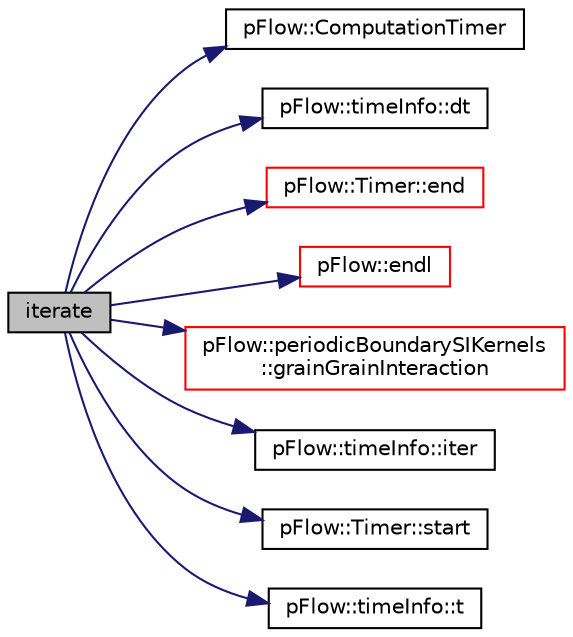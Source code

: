 digraph "iterate"
{
 // LATEX_PDF_SIZE
  edge [fontname="Helvetica",fontsize="10",labelfontname="Helvetica",labelfontsize="10"];
  node [fontname="Helvetica",fontsize="10",shape=record];
  rankdir="LR";
  Node1 [label="iterate",height=0.2,width=0.4,color="black", fillcolor="grey75", style="filled", fontcolor="black",tooltip="This is called in time loop."];
  Node1 -> Node2 [color="midnightblue",fontsize="10",style="solid",fontname="Helvetica"];
  Node2 [label="pFlow::ComputationTimer",height=0.2,width=0.4,color="black", fillcolor="white", style="filled",URL="$namespacepFlow.html#a04215875c44195dc39b95d2e6cbdc72d",tooltip=" "];
  Node1 -> Node3 [color="midnightblue",fontsize="10",style="solid",fontname="Helvetica"];
  Node3 [label="pFlow::timeInfo::dt",height=0.2,width=0.4,color="black", fillcolor="white", style="filled",URL="$classpFlow_1_1timeInfo.html#ab27fc2e669d34a0f956786f8000ca284",tooltip=" "];
  Node1 -> Node4 [color="midnightblue",fontsize="10",style="solid",fontname="Helvetica"];
  Node4 [label="pFlow::Timer::end",height=0.2,width=0.4,color="red", fillcolor="white", style="filled",URL="$classpFlow_1_1Timer.html#aaf81d3fdaf258088d7692fa70cece087",tooltip=" "];
  Node1 -> Node8 [color="midnightblue",fontsize="10",style="solid",fontname="Helvetica"];
  Node8 [label="pFlow::endl",height=0.2,width=0.4,color="red", fillcolor="white", style="filled",URL="$namespacepFlow.html#aba8f0c455a3fdb4b05ad33a25b13b189",tooltip="Add newline and flush stream."];
  Node1 -> Node10 [color="midnightblue",fontsize="10",style="solid",fontname="Helvetica"];
  Node10 [label="pFlow::periodicBoundarySIKernels\l::grainGrainInteraction",height=0.2,width=0.4,color="red", fillcolor="white", style="filled",URL="$namespacepFlow_1_1periodicBoundarySIKernels.html#a0cbc96fc25a02e6723e272a4a22d1750",tooltip=" "];
  Node1 -> Node15 [color="midnightblue",fontsize="10",style="solid",fontname="Helvetica"];
  Node15 [label="pFlow::timeInfo::iter",height=0.2,width=0.4,color="black", fillcolor="white", style="filled",URL="$classpFlow_1_1timeInfo.html#aafddac2ca8db0456c5674a914ed28545",tooltip=" "];
  Node1 -> Node16 [color="midnightblue",fontsize="10",style="solid",fontname="Helvetica"];
  Node16 [label="pFlow::Timer::start",height=0.2,width=0.4,color="black", fillcolor="white", style="filled",URL="$classpFlow_1_1Timer.html#a60de64d75454385b23995437f1d72669",tooltip=" "];
  Node1 -> Node17 [color="midnightblue",fontsize="10",style="solid",fontname="Helvetica"];
  Node17 [label="pFlow::timeInfo::t",height=0.2,width=0.4,color="black", fillcolor="white", style="filled",URL="$classpFlow_1_1timeInfo.html#abf39a85732afffe30b0bc9f11f3294cd",tooltip=" "];
}

